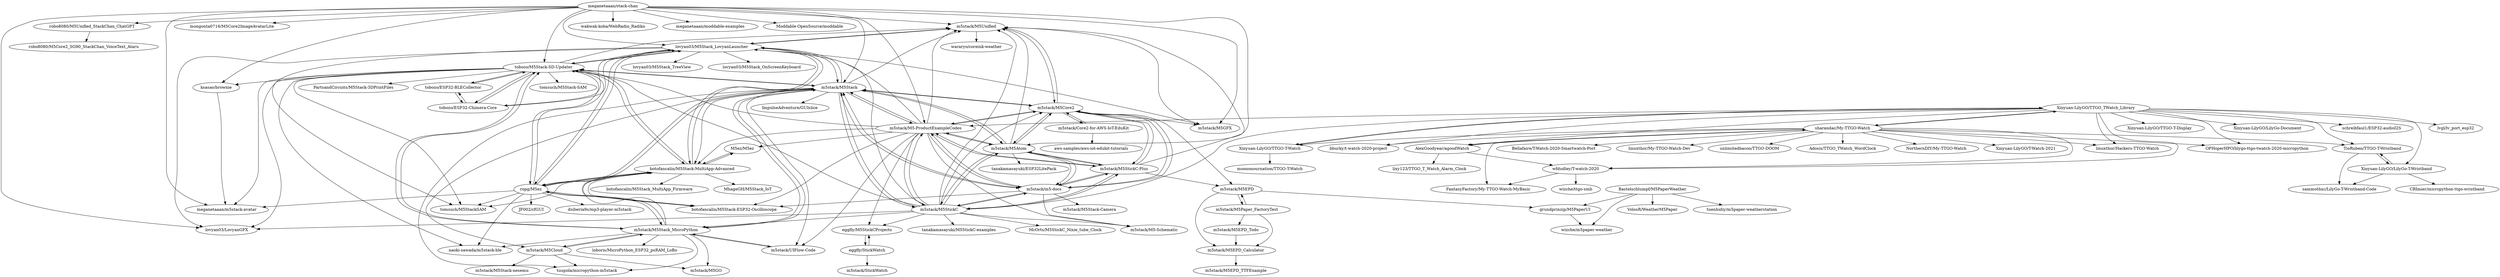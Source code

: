 digraph G {
"meganetaaan/stack-chan" -> "meganetaaan/m5stack-avatar"
"meganetaaan/stack-chan" -> "robo8080/M5Unified_StackChan_ChatGPT"
"meganetaaan/stack-chan" -> "m5stack/M5Unified"
"meganetaaan/stack-chan" -> "mongonta0716/M5Core2ImageAvatarLite"
"meganetaaan/stack-chan" -> "lovyan03/LovyanGFX" ["e"=1]
"meganetaaan/stack-chan" -> "m5stack/M5GFX"
"meganetaaan/stack-chan" -> "tobozo/M5Stack-SD-Updater"
"meganetaaan/stack-chan" -> "wakwak-koba/WebRadio_Radiko"
"meganetaaan/stack-chan" -> "meganetaaan/moddable-examples" ["e"=1]
"meganetaaan/stack-chan" -> "Moddable-OpenSource/moddable" ["e"=1]
"meganetaaan/stack-chan" -> "m5stack/M5-ProductExampleCodes"
"meganetaaan/stack-chan" -> "ksasao/brownie"
"meganetaaan/stack-chan" -> "m5stack/M5Stack"
"meganetaaan/stack-chan" -> "lovyan03/M5Stack_LovyanLauncher"
"meganetaaan/stack-chan" -> "m5stack/M5Atom"
"Xinyuan-LilyGO/TTGO_TWatch_Library" -> "sharandac/My-TTGO-Watch"
"Xinyuan-LilyGO/TTGO_TWatch_Library" -> "Xinyuan-LilyGO/TTGO-T-Watch"
"Xinyuan-LilyGO/TTGO_TWatch_Library" -> "wfdudley/T-watch-2020"
"Xinyuan-LilyGO/TTGO_TWatch_Library" -> "AlexGoodyear/agoodWatch"
"Xinyuan-LilyGO/TTGO_TWatch_Library" -> "Xinyuan-LilyGO/TTGO-T-Display" ["e"=1]
"Xinyuan-LilyGO/TTGO_TWatch_Library" -> "linuxthor/Hackers-TTGO-Watch"
"Xinyuan-LilyGO/TTGO_TWatch_Library" -> "Xinyuan-LilyGO/LilyGo-T-Wristband"
"Xinyuan-LilyGO/TTGO_TWatch_Library" -> "OPHoperHPO/lilygo-ttgo-twatch-2020-micropython"
"Xinyuan-LilyGO/TTGO_TWatch_Library" -> "Xinyuan-LilyGO/LilyGo-Document"
"Xinyuan-LilyGO/TTGO_TWatch_Library" -> "schreibfaul1/ESP32-audioI2S" ["e"=1]
"Xinyuan-LilyGO/TTGO_TWatch_Library" -> "TioRuben/TTGO-T-Wristband"
"Xinyuan-LilyGO/TTGO_TWatch_Library" -> "m5stack/M5StickC"
"Xinyuan-LilyGO/TTGO_TWatch_Library" -> "m5stack/M5-ProductExampleCodes"
"Xinyuan-LilyGO/TTGO_TWatch_Library" -> "lvgl/lv_port_esp32" ["e"=1]
"Xinyuan-LilyGO/TTGO_TWatch_Library" -> "bburky/t-watch-2020-project"
"m5stack/M5Stack_MicroPython" -> "m5stack/UIFlow-Code"
"m5stack/M5Stack_MicroPython" -> "m5stack/M5Cloud"
"m5stack/M5Stack_MicroPython" -> "naoki-sawada/m5stack-ble"
"m5stack/M5Stack_MicroPython" -> "tuupola/micropython-m5stack"
"m5stack/M5Stack_MicroPython" -> "loboris/MicroPython_ESP32_psRAM_LoBo" ["e"=1]
"m5stack/M5Stack_MicroPython" -> "m5stack/M5GO"
"m5stack/M5Stack_MicroPython" -> "m5stack/M5Stack"
"m5stack/M5Stack_MicroPython" -> "ropg/M5ez"
"m5stack/M5Stack_MicroPython" -> "tobozo/M5Stack-SD-Updater"
"m5stack/M5Stack_MicroPython" -> "botofancalin/M5Stack-MultiApp-Advanced"
"m5stack/UIFlow-Code" -> "m5stack/M5Stack_MicroPython"
"m5stack/M5Cloud" -> "m5stack/M5Stack_MicroPython"
"m5stack/M5Cloud" -> "tuupola/micropython-m5stack"
"m5stack/M5Cloud" -> "m5stack/M5GO"
"m5stack/M5Cloud" -> "m5stack/M5Stack-nesemu" ["e"=1]
"m5stack/M5Stack" -> "m5stack/M5StickC"
"m5stack/M5Stack" -> "m5stack/M5-ProductExampleCodes"
"m5stack/M5Stack" -> "m5stack/m5-docs"
"m5stack/M5Stack" -> "tobozo/M5Stack-SD-Updater"
"m5stack/M5Stack" -> "lovyan03/M5Stack_LovyanLauncher"
"m5stack/M5Stack" -> "m5stack/M5Stack_MicroPython"
"m5stack/M5Stack" -> "m5stack/M5Core2"
"m5stack/M5Stack" -> "m5stack/M5Atom"
"m5stack/M5Stack" -> "ropg/M5ez"
"m5stack/M5Stack" -> "botofancalin/M5Stack-MultiApp-Advanced"
"m5stack/M5Stack" -> "m5stack/M5Unified"
"m5stack/M5Stack" -> "m5stack/UIFlow-Code"
"m5stack/M5Stack" -> "m5stack/M5Cloud"
"m5stack/M5Stack" -> "ImpulseAdventure/GUIslice" ["e"=1]
"m5stack/M5Stack" -> "tuupola/micropython-m5stack"
"m5stack/M5StickC-Plus" -> "m5stack/M5StickC"
"m5stack/M5StickC-Plus" -> "m5stack/M5Core2"
"m5stack/M5StickC-Plus" -> "m5stack/M5-ProductExampleCodes"
"m5stack/M5StickC-Plus" -> "m5stack/M5Atom"
"m5stack/M5StickC-Plus" -> "m5stack/m5-docs"
"m5stack/M5StickC-Plus" -> "m5stack/M5Unified"
"m5stack/M5StickC-Plus" -> "m5stack/M5EPD"
"eggfly/M5StickCProjects" -> "eggfly/StickWatch"
"m5stack/M5StickC" -> "m5stack/M5-ProductExampleCodes"
"m5stack/M5StickC" -> "m5stack/M5StickC-Plus"
"m5stack/M5StickC" -> "m5stack/M5Stack"
"m5stack/M5StickC" -> "m5stack/M5Atom"
"m5stack/M5StickC" -> "m5stack/m5-docs"
"m5stack/M5StickC" -> "lovyan03/M5Stack_LovyanLauncher"
"m5stack/M5StickC" -> "tanakamasayuki/M5StickC-examples"
"m5stack/M5StickC" -> "m5stack/M5-Schematic"
"m5stack/M5StickC" -> "m5stack/M5Core2"
"m5stack/M5StickC" -> "eggfly/M5StickCProjects"
"m5stack/M5StickC" -> "m5stack/M5Stack_MicroPython"
"m5stack/M5StickC" -> "m5stack/M5Unified"
"m5stack/M5StickC" -> "tobozo/M5Stack-SD-Updater"
"m5stack/M5StickC" -> "McOrts/M5StickC_Nixie_tube_Clock"
"m5stack/M5StickC" -> "lovyan03/LovyanGFX" ["e"=1]
"botofancalin/M5Stack-ESP32-Oscilloscope" -> "botofancalin/M5Stack-MultiApp-Advanced"
"m5stack/M5Atom" -> "m5stack/M5-ProductExampleCodes"
"m5stack/M5Atom" -> "m5stack/M5StickC"
"m5stack/M5Atom" -> "m5stack/M5StickC-Plus"
"m5stack/M5Atom" -> "m5stack/M5Unified"
"m5stack/M5Atom" -> "m5stack/M5Stack"
"m5stack/M5Atom" -> "m5stack/M5Core2"
"m5stack/M5Atom" -> "m5stack/m5-docs"
"m5stack/M5Atom" -> "tanakamasayuki/ESP32LitePack"
"AlexGoodyear/agoodWatch" -> "sharandac/My-TTGO-Watch"
"AlexGoodyear/agoodWatch" -> "wfdudley/T-watch-2020"
"AlexGoodyear/agoodWatch" -> "lixy123/TTGO_T_Watch_Alarm_Clock"
"m5stack/M5Unified" -> "m5stack/M5GFX"
"m5stack/M5Unified" -> "m5stack/M5Core2"
"m5stack/M5Unified" -> "lovyan03/M5Stack_LovyanLauncher"
"m5stack/M5Unified" -> "wararyo/coreink-weather"
"tobozo/ESP32-BLECollector" -> "tobozo/ESP32-Chimera-Core"
"tobozo/ESP32-BLECollector" -> "tobozo/M5Stack-SD-Updater"
"m5stack/M5-ProductExampleCodes" -> "m5stack/M5Core2"
"m5stack/M5-ProductExampleCodes" -> "m5stack/M5StickC"
"m5stack/M5-ProductExampleCodes" -> "m5stack/m5-docs"
"m5stack/M5-ProductExampleCodes" -> "m5stack/M5Atom"
"m5stack/M5-ProductExampleCodes" -> "m5stack/M5Stack"
"m5stack/M5-ProductExampleCodes" -> "m5stack/M5StickC-Plus"
"m5stack/M5-ProductExampleCodes" -> "eggfly/M5StickCProjects"
"m5stack/M5-ProductExampleCodes" -> "botofancalin/M5Stack-MultiApp-Advanced"
"m5stack/M5-ProductExampleCodes" -> "m5stack/UIFlow-Code"
"m5stack/M5-ProductExampleCodes" -> "m5stack/M5Unified"
"m5stack/M5-ProductExampleCodes" -> "lovyan03/M5Stack_LovyanLauncher"
"m5stack/M5-ProductExampleCodes" -> "tobozo/M5Stack-SD-Updater"
"m5stack/M5-ProductExampleCodes" -> "m5stack/M5-Schematic"
"m5stack/M5-ProductExampleCodes" -> "M5ez/M5ez"
"m5stack/M5-ProductExampleCodes" -> "botofancalin/M5Stack-ESP32-Oscilloscope"
"tobozo/M5Stack-SD-Updater" -> "lovyan03/M5Stack_LovyanLauncher"
"tobozo/M5Stack-SD-Updater" -> "tobozo/ESP32-Chimera-Core"
"tobozo/M5Stack-SD-Updater" -> "ropg/M5ez"
"tobozo/M5Stack-SD-Updater" -> "tobozo/ESP32-BLECollector"
"tobozo/M5Stack-SD-Updater" -> "botofancalin/M5Stack-MultiApp-Advanced"
"tobozo/M5Stack-SD-Updater" -> "tomsuch/M5StackSAM"
"tobozo/M5Stack-SD-Updater" -> "m5stack/M5Stack"
"tobozo/M5Stack-SD-Updater" -> "naoki-sawada/m5stack-ble"
"tobozo/M5Stack-SD-Updater" -> "PartsandCircuits/M5Stack-3DPrintFiles"
"tobozo/M5Stack-SD-Updater" -> "lovyan03/LovyanGFX" ["e"=1]
"tobozo/M5Stack-SD-Updater" -> "tomsuch/M5Stack-SAM"
"tobozo/M5Stack-SD-Updater" -> "meganetaaan/m5stack-avatar"
"tobozo/M5Stack-SD-Updater" -> "m5stack/M5Unified"
"tobozo/M5Stack-SD-Updater" -> "ksasao/brownie"
"tobozo/M5Stack-SD-Updater" -> "m5stack/M5Stack_MicroPython"
"lovyan03/M5Stack_LovyanLauncher" -> "tobozo/M5Stack-SD-Updater"
"lovyan03/M5Stack_LovyanLauncher" -> "m5stack/M5Unified"
"lovyan03/M5Stack_LovyanLauncher" -> "lovyan03/M5Stack_TreeView"
"lovyan03/M5Stack_LovyanLauncher" -> "botofancalin/M5Stack-MultiApp-Advanced"
"lovyan03/M5Stack_LovyanLauncher" -> "tobozo/ESP32-Chimera-Core"
"lovyan03/M5Stack_LovyanLauncher" -> "lovyan03/LovyanGFX" ["e"=1]
"lovyan03/M5Stack_LovyanLauncher" -> "m5stack/M5GFX"
"lovyan03/M5Stack_LovyanLauncher" -> "lovyan03/M5Stack_OnScreenKeyboard"
"lovyan03/M5Stack_LovyanLauncher" -> "ropg/M5ez"
"lovyan03/M5Stack_LovyanLauncher" -> "tomsuch/M5StackSAM"
"lovyan03/M5Stack_LovyanLauncher" -> "m5stack/M5Stack"
"ropg/M5ez" -> "tobozo/M5Stack-SD-Updater"
"ropg/M5ez" -> "botofancalin/M5Stack-MultiApp-Advanced"
"ropg/M5ez" -> "JF002/cfGUI"
"ropg/M5ez" -> "lovyan03/M5Stack_LovyanLauncher"
"ropg/M5ez" -> "tomsuch/M5StackSAM"
"ropg/M5ez" -> "naoki-sawada/m5stack-ble"
"ropg/M5ez" -> "dsiberia9s/mp3-player-m5stack"
"ropg/M5ez" -> "m5stack/M5Stack_MicroPython"
"ropg/M5ez" -> "meganetaaan/m5stack-avatar"
"ropg/M5ez" -> "m5stack/M5Stack"
"ropg/M5ez" -> "botofancalin/M5Stack-ESP32-Oscilloscope"
"botofancalin/M5Stack-MultiApp-Advanced" -> "ropg/M5ez"
"botofancalin/M5Stack-MultiApp-Advanced" -> "lovyan03/M5Stack_LovyanLauncher"
"botofancalin/M5Stack-MultiApp-Advanced" -> "botofancalin/M5Stack-ESP32-Oscilloscope"
"botofancalin/M5Stack-MultiApp-Advanced" -> "tomsuch/M5StackSAM"
"botofancalin/M5Stack-MultiApp-Advanced" -> "M5ez/M5ez"
"botofancalin/M5Stack-MultiApp-Advanced" -> "tobozo/M5Stack-SD-Updater"
"botofancalin/M5Stack-MultiApp-Advanced" -> "botofancalin/M5Stack_MultiApp_Firmware"
"botofancalin/M5Stack-MultiApp-Advanced" -> "MhageGH/M5Stack_IoT"
"ksasao/brownie" -> "meganetaaan/m5stack-avatar"
"sharandac/My-TTGO-Watch" -> "Xinyuan-LilyGO/TTGO_TWatch_Library"
"sharandac/My-TTGO-Watch" -> "AlexGoodyear/agoodWatch"
"sharandac/My-TTGO-Watch" -> "wfdudley/T-watch-2020"
"sharandac/My-TTGO-Watch" -> "Xinyuan-LilyGO/TTGO-T-Watch"
"sharandac/My-TTGO-Watch" -> "linuxthor/Hackers-TTGO-Watch"
"sharandac/My-TTGO-Watch" -> "bburky/t-watch-2020-project"
"sharandac/My-TTGO-Watch" -> "OPHoperHPO/lilygo-ttgo-twatch-2020-micropython"
"sharandac/My-TTGO-Watch" -> "Xinyuan-LilyGO/T-Watch-2021"
"sharandac/My-TTGO-Watch" -> "Bellafaire/T-Watch-2020-Smartwatch-Port"
"sharandac/My-TTGO-Watch" -> "linuxthor/My-TTGO-Watch-Dev"
"sharandac/My-TTGO-Watch" -> "unlimitedbacon/TTGO-DOOM"
"sharandac/My-TTGO-Watch" -> "Adosis/TTGO_TWatch_WordClock"
"sharandac/My-TTGO-Watch" -> "NorthernDIY/My-TTGO-Watch"
"sharandac/My-TTGO-Watch" -> "FantasyFactory/My-TTGO-Watch-MyBasic"
"sharandac/My-TTGO-Watch" -> "TioRuben/TTGO-T-Wristband"
"m5stack/M5Core2" -> "m5stack/Core2-for-AWS-IoT-EduKit"
"m5stack/M5Core2" -> "m5stack/M5-ProductExampleCodes"
"m5stack/M5Core2" -> "m5stack/M5Unified"
"m5stack/M5Core2" -> "m5stack/M5GFX"
"m5stack/M5Core2" -> "m5stack/M5StickC-Plus"
"m5stack/M5Core2" -> "m5stack/M5EPD"
"m5stack/M5Core2" -> "m5stack/m5-docs"
"m5stack/M5Core2" -> "m5stack/M5Stack"
"m5stack/M5Core2" -> "m5stack/M5Atom"
"eggfly/StickWatch" -> "eggfly/M5StickCProjects"
"eggfly/StickWatch" -> "m5stack/StickWatch"
"grundprinzip/M5PaperUI" -> "wizche/m5paper-weather"
"m5stack/M5Paper_FactoryTest" -> "m5stack/M5EPD"
"m5stack/M5Paper_FactoryTest" -> "m5stack/M5EPD_Calculator"
"m5stack/M5Paper_FactoryTest" -> "m5stack/M5EPD_Todo"
"M5ez/M5ez" -> "botofancalin/M5Stack-MultiApp-Advanced"
"wfdudley/T-watch-2020" -> "FantasyFactory/My-TTGO-Watch-MyBasic"
"wfdudley/T-watch-2020" -> "wizche/ttgo-smb"
"Bastelschlumpf/M5PaperWeather" -> "wizche/m5paper-weather"
"Bastelschlumpf/M5PaperWeather" -> "grundprinzip/M5PaperUI"
"Bastelschlumpf/M5PaperWeather" -> "tuenhidiy/m5paper-weatherstation"
"Bastelschlumpf/M5PaperWeather" -> "VolosR/WeatherM5Paper"
"m5stack/M5EPD" -> "m5stack/M5Paper_FactoryTest"
"m5stack/M5EPD" -> "grundprinzip/M5PaperUI"
"m5stack/M5EPD" -> "m5stack/M5EPD_Calculator"
"tobozo/ESP32-Chimera-Core" -> "tobozo/M5Stack-SD-Updater"
"tobozo/ESP32-Chimera-Core" -> "tobozo/ESP32-BLECollector"
"tobozo/ESP32-Chimera-Core" -> "lovyan03/M5Stack_LovyanLauncher"
"m5stack/m5-docs" -> "m5stack/M5-ProductExampleCodes"
"m5stack/m5-docs" -> "m5stack/M5StickC"
"m5stack/m5-docs" -> "m5stack/M5Stack"
"m5stack/m5-docs" -> "m5stack/M5Core2"
"m5stack/m5-docs" -> "m5stack/M5-Schematic"
"m5stack/m5-docs" -> "m5stack/M5Atom"
"m5stack/m5-docs" -> "m5stack/M5StickC-Plus"
"m5stack/m5-docs" -> "m5stack/M5Stack-Camera"
"m5stack/m5-docs" -> "botofancalin/M5Stack-ESP32-Oscilloscope"
"Xinyuan-LilyGO/LilyGo-T-Wristband" -> "TioRuben/TTGO-T-Wristband"
"Xinyuan-LilyGO/LilyGo-T-Wristband" -> "sammothxc/LilyGo-T-Wristband-Code"
"Xinyuan-LilyGO/LilyGo-T-Wristband" -> "CRImier/micropython-ttgo-wristband"
"m5stack/Core2-for-AWS-IoT-EduKit" -> "m5stack/M5Core2"
"m5stack/Core2-for-AWS-IoT-EduKit" -> "aws-samples/aws-iot-edukit-tutorials"
"m5stack/M5EPD_Todo" -> "m5stack/M5EPD_Calculator"
"TioRuben/TTGO-T-Wristband" -> "sammothxc/LilyGo-T-Wristband-Code"
"TioRuben/TTGO-T-Wristband" -> "Xinyuan-LilyGO/LilyGo-T-Wristband"
"m5stack/M5EPD_Calculator" -> "m5stack/M5EPD_TTFExample"
"Xinyuan-LilyGO/TTGO-T-Watch" -> "moononournation/TTGO-T-Watch"
"Xinyuan-LilyGO/TTGO-T-Watch" -> "Xinyuan-LilyGO/TTGO_TWatch_Library"
"robo8080/M5Unified_StackChan_ChatGPT" -> "robo8080/M5Core2_SG90_StackChan_VoiceText_Ataru"
"meganetaaan/stack-chan" ["l"="-37.635,40.731"]
"meganetaaan/m5stack-avatar" ["l"="-37.634,40.753"]
"robo8080/M5Unified_StackChan_ChatGPT" ["l"="-37.583,40.733"]
"m5stack/M5Unified" ["l"="-37.67,40.724"]
"mongonta0716/M5Core2ImageAvatarLite" ["l"="-37.606,40.729"]
"lovyan03/LovyanGFX" ["l"="-35.483,39.683"]
"m5stack/M5GFX" ["l"="-37.654,40.723"]
"tobozo/M5Stack-SD-Updater" ["l"="-37.661,40.756"]
"wakwak-koba/WebRadio_Radiko" ["l"="-37.607,40.718"]
"meganetaaan/moddable-examples" ["l"="-32.215,40.74"]
"Moddable-OpenSource/moddable" ["l"="-32.213,40.763"]
"m5stack/M5-ProductExampleCodes" ["l"="-37.683,40.716"]
"ksasao/brownie" ["l"="-37.61,40.75"]
"m5stack/M5Stack" ["l"="-37.689,40.734"]
"lovyan03/M5Stack_LovyanLauncher" ["l"="-37.662,40.744"]
"m5stack/M5Atom" ["l"="-37.685,40.703"]
"Xinyuan-LilyGO/TTGO_TWatch_Library" ["l"="-37.607,40.646"]
"sharandac/My-TTGO-Watch" ["l"="-37.567,40.623"]
"Xinyuan-LilyGO/TTGO-T-Watch" ["l"="-37.576,40.652"]
"wfdudley/T-watch-2020" ["l"="-37.583,40.605"]
"AlexGoodyear/agoodWatch" ["l"="-37.591,40.616"]
"Xinyuan-LilyGO/TTGO-T-Display" ["l"="-35.384,39.703"]
"linuxthor/Hackers-TTGO-Watch" ["l"="-37.591,40.629"]
"Xinyuan-LilyGO/LilyGo-T-Wristband" ["l"="-37.629,40.61"]
"OPHoperHPO/lilygo-ttgo-twatch-2020-micropython" ["l"="-37.566,40.642"]
"Xinyuan-LilyGO/LilyGo-Document" ["l"="-37.595,40.666"]
"schreibfaul1/ESP32-audioI2S" ["l"="-35.541,39.705"]
"TioRuben/TTGO-T-Wristband" ["l"="-37.611,40.62"]
"m5stack/M5StickC" ["l"="-37.667,40.704"]
"lvgl/lv_port_esp32" ["l"="-35.61,39.709"]
"bburky/t-watch-2020-project" ["l"="-37.582,40.637"]
"m5stack/M5Stack_MicroPython" ["l"="-37.703,40.758"]
"m5stack/UIFlow-Code" ["l"="-37.721,40.747"]
"m5stack/M5Cloud" ["l"="-37.734,40.762"]
"naoki-sawada/m5stack-ble" ["l"="-37.685,40.778"]
"tuupola/micropython-m5stack" ["l"="-37.719,40.769"]
"loboris/MicroPython_ESP32_psRAM_LoBo" ["l"="-35.896,41.155"]
"m5stack/M5GO" ["l"="-37.74,40.777"]
"ropg/M5ez" ["l"="-37.681,40.763"]
"botofancalin/M5Stack-MultiApp-Advanced" ["l"="-37.69,40.751"]
"m5stack/M5Stack-nesemu" ["l"="-37.711,41.465"]
"m5stack/m5-docs" ["l"="-37.699,40.705"]
"m5stack/M5Core2" ["l"="-37.707,40.715"]
"ImpulseAdventure/GUIslice" ["l"="-35.404,39.689"]
"m5stack/M5StickC-Plus" ["l"="-37.706,40.695"]
"m5stack/M5EPD" ["l"="-37.766,40.688"]
"eggfly/M5StickCProjects" ["l"="-37.683,40.673"]
"eggfly/StickWatch" ["l"="-37.694,40.65"]
"tanakamasayuki/M5StickC-examples" ["l"="-37.634,40.691"]
"m5stack/M5-Schematic" ["l"="-37.673,40.687"]
"McOrts/M5StickC_Nixie_tube_Clock" ["l"="-37.649,40.68"]
"botofancalin/M5Stack-ESP32-Oscilloscope" ["l"="-37.707,40.736"]
"tanakamasayuki/ESP32LitePack" ["l"="-37.702,40.678"]
"lixy123/TTGO_T_Watch_Alarm_Clock" ["l"="-37.599,40.595"]
"wararyo/coreink-weather" ["l"="-37.641,40.709"]
"tobozo/ESP32-BLECollector" ["l"="-37.634,40.784"]
"tobozo/ESP32-Chimera-Core" ["l"="-37.645,40.768"]
"M5ez/M5ez" ["l"="-37.728,40.734"]
"tomsuch/M5StackSAM" ["l"="-37.667,40.769"]
"PartsandCircuits/M5Stack-3DPrintFiles" ["l"="-37.63,40.767"]
"tomsuch/M5Stack-SAM" ["l"="-37.657,40.79"]
"lovyan03/M5Stack_TreeView" ["l"="-37.615,40.766"]
"lovyan03/M5Stack_OnScreenKeyboard" ["l"="-37.657,40.777"]
"JF002/cfGUI" ["l"="-37.683,40.805"]
"dsiberia9s/mp3-player-m5stack" ["l"="-37.693,40.791"]
"botofancalin/M5Stack_MultiApp_Firmware" ["l"="-37.71,40.783"]
"MhageGH/M5Stack_IoT" ["l"="-37.701,40.773"]
"Xinyuan-LilyGO/T-Watch-2021" ["l"="-37.528,40.606"]
"Bellafaire/T-Watch-2020-Smartwatch-Port" ["l"="-37.552,40.598"]
"linuxthor/My-TTGO-Watch-Dev" ["l"="-37.543,40.619"]
"unlimitedbacon/TTGO-DOOM" ["l"="-37.539,40.635"]
"Adosis/TTGO_TWatch_WordClock" ["l"="-37.531,40.624"]
"NorthernDIY/My-TTGO-Watch" ["l"="-37.548,40.609"]
"FantasyFactory/My-TTGO-Watch-MyBasic" ["l"="-37.564,40.605"]
"m5stack/Core2-for-AWS-IoT-EduKit" ["l"="-37.746,40.714"]
"m5stack/StickWatch" ["l"="-37.706,40.632"]
"grundprinzip/M5PaperUI" ["l"="-37.82,40.687"]
"wizche/m5paper-weather" ["l"="-37.841,40.688"]
"m5stack/M5Paper_FactoryTest" ["l"="-37.781,40.672"]
"m5stack/M5EPD_Calculator" ["l"="-37.794,40.677"]
"m5stack/M5EPD_Todo" ["l"="-37.798,40.662"]
"wizche/ttgo-smb" ["l"="-37.579,40.584"]
"Bastelschlumpf/M5PaperWeather" ["l"="-37.859,40.683"]
"tuenhidiy/m5paper-weatherstation" ["l"="-37.879,40.693"]
"VolosR/WeatherM5Paper" ["l"="-37.884,40.673"]
"m5stack/M5Stack-Camera" ["l"="-37.732,40.679"]
"sammothxc/LilyGo-T-Wristband-Code" ["l"="-37.635,40.621"]
"CRImier/micropython-ttgo-wristband" ["l"="-37.639,40.593"]
"aws-samples/aws-iot-edukit-tutorials" ["l"="-37.772,40.718"]
"m5stack/M5EPD_TTFExample" ["l"="-37.813,40.67"]
"moononournation/TTGO-T-Watch" ["l"="-37.555,40.662"]
"robo8080/M5Core2_SG90_StackChan_VoiceText_Ataru" ["l"="-37.56,40.737"]
}